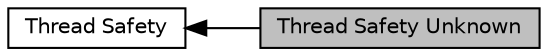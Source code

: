 digraph "Thread Safety Unknown"
{
  edge [fontname="Helvetica",fontsize="10",labelfontname="Helvetica",labelfontsize="10"];
  node [fontname="Helvetica",fontsize="10",shape=box];
  rankdir=LR;
  Node2 [label="Thread Safety",height=0.2,width=0.4,color="black", fillcolor="white", style="filled",URL="$group__ThreadSafetyGroup.html",tooltip=" "];
  Node1 [label="Thread Safety Unknown",height=0.2,width=0.4,color="black", fillcolor="grey75", style="filled", fontcolor="black",tooltip=" "];
  Node2->Node1 [shape=plaintext, dir="back", style="solid"];
}
